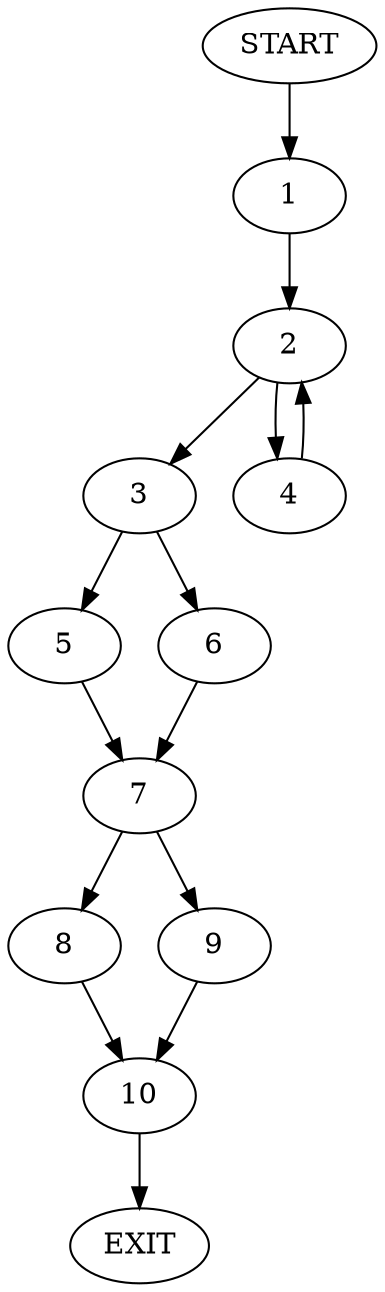 digraph {
0 [label="START"]
11 [label="EXIT"]
0 -> 1
1 -> 2
2 -> 3
2 -> 4
3 -> 5
3 -> 6
4 -> 2
6 -> 7
5 -> 7
7 -> 8
7 -> 9
8 -> 10
9 -> 10
10 -> 11
}
